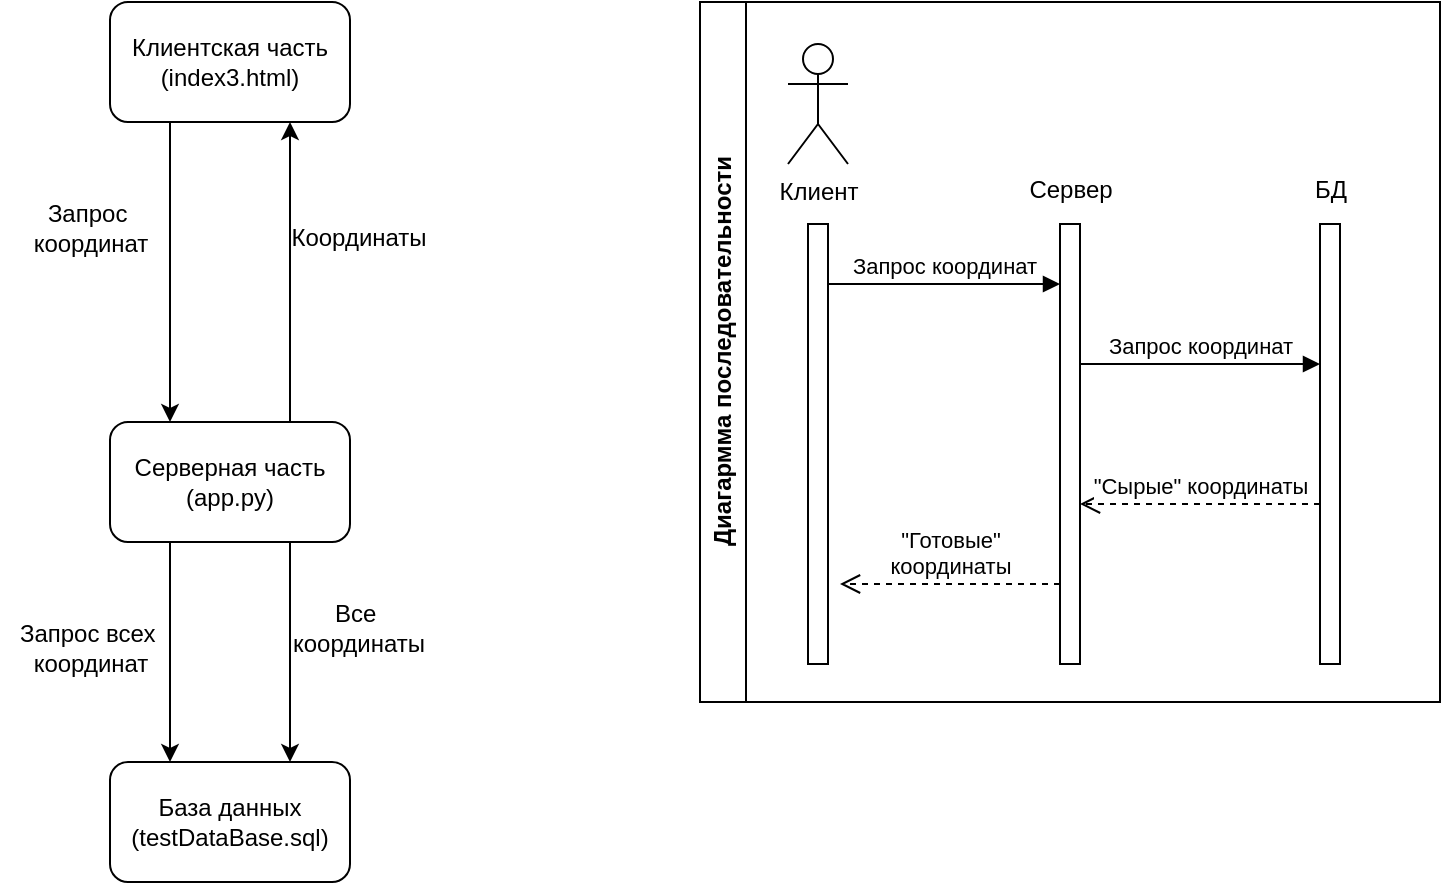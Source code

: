 <mxfile version="25.0.3">
  <diagram name="Страница — 1" id="oIJexR_Hb-AOH6Df9mzp">
    <mxGraphModel dx="989" dy="541" grid="1" gridSize="10" guides="1" tooltips="1" connect="1" arrows="1" fold="1" page="1" pageScale="1" pageWidth="827" pageHeight="1169" math="0" shadow="0">
      <root>
        <mxCell id="0" />
        <mxCell id="1" parent="0" />
        <mxCell id="-Rt-zTYZwK-1e3K4c5Id-1" value="Клиентская часть (index3.html)" style="rounded=1;whiteSpace=wrap;html=1;" vertex="1" parent="1">
          <mxGeometry x="55" y="20" width="120" height="60" as="geometry" />
        </mxCell>
        <mxCell id="-Rt-zTYZwK-1e3K4c5Id-2" value="Серверная часть (app.py)" style="rounded=1;whiteSpace=wrap;html=1;" vertex="1" parent="1">
          <mxGeometry x="55" y="230" width="120" height="60" as="geometry" />
        </mxCell>
        <mxCell id="-Rt-zTYZwK-1e3K4c5Id-3" value="" style="endArrow=classic;html=1;rounded=0;entryX=0.25;entryY=0;entryDx=0;entryDy=0;exitX=0.25;exitY=1;exitDx=0;exitDy=0;" edge="1" parent="1" source="-Rt-zTYZwK-1e3K4c5Id-1" target="-Rt-zTYZwK-1e3K4c5Id-2">
          <mxGeometry width="50" height="50" relative="1" as="geometry">
            <mxPoint x="-5" y="180" as="sourcePoint" />
            <mxPoint x="45" y="130" as="targetPoint" />
          </mxGeometry>
        </mxCell>
        <mxCell id="-Rt-zTYZwK-1e3K4c5Id-4" value="" style="endArrow=classic;html=1;rounded=0;entryX=0.75;entryY=1;entryDx=0;entryDy=0;exitX=0.75;exitY=0;exitDx=0;exitDy=0;" edge="1" parent="1" source="-Rt-zTYZwK-1e3K4c5Id-2" target="-Rt-zTYZwK-1e3K4c5Id-1">
          <mxGeometry width="50" height="50" relative="1" as="geometry">
            <mxPoint x="115" y="170" as="sourcePoint" />
            <mxPoint x="165" y="120" as="targetPoint" />
          </mxGeometry>
        </mxCell>
        <mxCell id="-Rt-zTYZwK-1e3K4c5Id-5" value="Запрос&amp;nbsp;&lt;div&gt;координат&lt;/div&gt;" style="text;html=1;align=center;verticalAlign=middle;resizable=0;points=[];autosize=1;strokeColor=none;fillColor=none;" vertex="1" parent="1">
          <mxGeometry x="5" y="113" width="80" height="40" as="geometry" />
        </mxCell>
        <mxCell id="-Rt-zTYZwK-1e3K4c5Id-6" value="Координаты" style="text;html=1;align=center;verticalAlign=middle;resizable=0;points=[];autosize=1;strokeColor=none;fillColor=none;" vertex="1" parent="1">
          <mxGeometry x="134" y="123" width="90" height="30" as="geometry" />
        </mxCell>
        <mxCell id="-Rt-zTYZwK-1e3K4c5Id-7" value="База данных (testDataBase.sql)" style="rounded=1;whiteSpace=wrap;html=1;" vertex="1" parent="1">
          <mxGeometry x="55" y="400" width="120" height="60" as="geometry" />
        </mxCell>
        <mxCell id="-Rt-zTYZwK-1e3K4c5Id-8" value="" style="endArrow=classic;html=1;rounded=0;exitX=0.25;exitY=1;exitDx=0;exitDy=0;" edge="1" parent="1" source="-Rt-zTYZwK-1e3K4c5Id-2">
          <mxGeometry width="50" height="50" relative="1" as="geometry">
            <mxPoint x="25" y="370" as="sourcePoint" />
            <mxPoint x="85" y="400" as="targetPoint" />
          </mxGeometry>
        </mxCell>
        <mxCell id="-Rt-zTYZwK-1e3K4c5Id-9" value="" style="endArrow=classic;html=1;rounded=0;entryX=0.75;entryY=0;entryDx=0;entryDy=0;exitX=0.75;exitY=1;exitDx=0;exitDy=0;" edge="1" parent="1" source="-Rt-zTYZwK-1e3K4c5Id-2" target="-Rt-zTYZwK-1e3K4c5Id-7">
          <mxGeometry width="50" height="50" relative="1" as="geometry">
            <mxPoint x="115" y="370" as="sourcePoint" />
            <mxPoint x="165" y="320" as="targetPoint" />
          </mxGeometry>
        </mxCell>
        <mxCell id="-Rt-zTYZwK-1e3K4c5Id-10" value="Запрос всех&amp;nbsp;&lt;div&gt;координат&lt;/div&gt;" style="text;html=1;align=center;verticalAlign=middle;resizable=0;points=[];autosize=1;strokeColor=none;fillColor=none;" vertex="1" parent="1">
          <mxGeometry y="323" width="90" height="40" as="geometry" />
        </mxCell>
        <mxCell id="-Rt-zTYZwK-1e3K4c5Id-11" value="Все&amp;nbsp;&lt;div&gt;координаты&lt;/div&gt;" style="text;html=1;align=center;verticalAlign=middle;resizable=0;points=[];autosize=1;strokeColor=none;fillColor=none;" vertex="1" parent="1">
          <mxGeometry x="134" y="313" width="90" height="40" as="geometry" />
        </mxCell>
        <mxCell id="-Rt-zTYZwK-1e3K4c5Id-13" value="Диагармма последовательности" style="swimlane;horizontal=0;whiteSpace=wrap;html=1;" vertex="1" parent="1">
          <mxGeometry x="350" y="20" width="370" height="350" as="geometry">
            <mxRectangle x="350" y="20" width="40" height="350" as="alternateBounds" />
          </mxGeometry>
        </mxCell>
        <mxCell id="-Rt-zTYZwK-1e3K4c5Id-14" value="" style="html=1;points=[[0,0,0,0,5],[0,1,0,0,-5],[1,0,0,0,5],[1,1,0,0,-5]];perimeter=orthogonalPerimeter;outlineConnect=0;targetShapes=umlLifeline;portConstraint=eastwest;newEdgeStyle={&quot;curved&quot;:0,&quot;rounded&quot;:0};" vertex="1" parent="-Rt-zTYZwK-1e3K4c5Id-13">
          <mxGeometry x="54" y="111" width="10" height="220" as="geometry" />
        </mxCell>
        <mxCell id="-Rt-zTYZwK-1e3K4c5Id-17" value="Клиент" style="shape=umlActor;verticalLabelPosition=bottom;verticalAlign=top;html=1;" vertex="1" parent="-Rt-zTYZwK-1e3K4c5Id-13">
          <mxGeometry x="44" y="21" width="30" height="60" as="geometry" />
        </mxCell>
        <mxCell id="-Rt-zTYZwK-1e3K4c5Id-18" value="Запрос координат" style="html=1;verticalAlign=bottom;endArrow=block;curved=0;rounded=0;" edge="1" parent="-Rt-zTYZwK-1e3K4c5Id-13">
          <mxGeometry width="80" relative="1" as="geometry">
            <mxPoint x="64" y="141" as="sourcePoint" />
            <mxPoint x="180" y="141" as="targetPoint" />
          </mxGeometry>
        </mxCell>
        <mxCell id="-Rt-zTYZwK-1e3K4c5Id-19" value="" style="html=1;points=[[0,0,0,0,5],[0,1,0,0,-5],[1,0,0,0,5],[1,1,0,0,-5]];perimeter=orthogonalPerimeter;outlineConnect=0;targetShapes=umlLifeline;portConstraint=eastwest;newEdgeStyle={&quot;curved&quot;:0,&quot;rounded&quot;:0};" vertex="1" parent="-Rt-zTYZwK-1e3K4c5Id-13">
          <mxGeometry x="180" y="111" width="10" height="220" as="geometry" />
        </mxCell>
        <mxCell id="-Rt-zTYZwK-1e3K4c5Id-20" value="Сервер" style="text;html=1;align=center;verticalAlign=middle;resizable=0;points=[];autosize=1;strokeColor=none;fillColor=none;" vertex="1" parent="-Rt-zTYZwK-1e3K4c5Id-13">
          <mxGeometry x="150" y="79" width="70" height="30" as="geometry" />
        </mxCell>
        <mxCell id="-Rt-zTYZwK-1e3K4c5Id-21" value="" style="html=1;points=[[0,0,0,0,5],[0,1,0,0,-5],[1,0,0,0,5],[1,1,0,0,-5]];perimeter=orthogonalPerimeter;outlineConnect=0;targetShapes=umlLifeline;portConstraint=eastwest;newEdgeStyle={&quot;curved&quot;:0,&quot;rounded&quot;:0};" vertex="1" parent="-Rt-zTYZwK-1e3K4c5Id-13">
          <mxGeometry x="310" y="111" width="10" height="220" as="geometry" />
        </mxCell>
        <mxCell id="-Rt-zTYZwK-1e3K4c5Id-22" value="БД" style="text;html=1;align=center;verticalAlign=middle;resizable=0;points=[];autosize=1;strokeColor=none;fillColor=none;" vertex="1" parent="-Rt-zTYZwK-1e3K4c5Id-13">
          <mxGeometry x="295" y="79" width="40" height="30" as="geometry" />
        </mxCell>
        <mxCell id="-Rt-zTYZwK-1e3K4c5Id-23" value="Запрос координат" style="html=1;verticalAlign=bottom;endArrow=block;curved=0;rounded=0;" edge="1" parent="-Rt-zTYZwK-1e3K4c5Id-13" target="-Rt-zTYZwK-1e3K4c5Id-21">
          <mxGeometry width="80" relative="1" as="geometry">
            <mxPoint x="190" y="181" as="sourcePoint" />
            <mxPoint x="300" y="181" as="targetPoint" />
          </mxGeometry>
        </mxCell>
        <mxCell id="-Rt-zTYZwK-1e3K4c5Id-24" value="&quot;Сырые&quot; координаты" style="html=1;verticalAlign=bottom;endArrow=open;dashed=1;endSize=8;curved=0;rounded=0;" edge="1" parent="-Rt-zTYZwK-1e3K4c5Id-13" target="-Rt-zTYZwK-1e3K4c5Id-19">
          <mxGeometry relative="1" as="geometry">
            <mxPoint x="310" y="251" as="sourcePoint" />
            <mxPoint x="230" y="251" as="targetPoint" />
          </mxGeometry>
        </mxCell>
        <mxCell id="-Rt-zTYZwK-1e3K4c5Id-25" value="&quot;Готовые&quot;&lt;br&gt;&lt;div&gt;координаты&lt;/div&gt;" style="html=1;verticalAlign=bottom;endArrow=open;dashed=1;endSize=8;curved=0;rounded=0;" edge="1" parent="-Rt-zTYZwK-1e3K4c5Id-13">
          <mxGeometry relative="1" as="geometry">
            <mxPoint x="180" y="291" as="sourcePoint" />
            <mxPoint x="70" y="291" as="targetPoint" />
          </mxGeometry>
        </mxCell>
      </root>
    </mxGraphModel>
  </diagram>
</mxfile>
